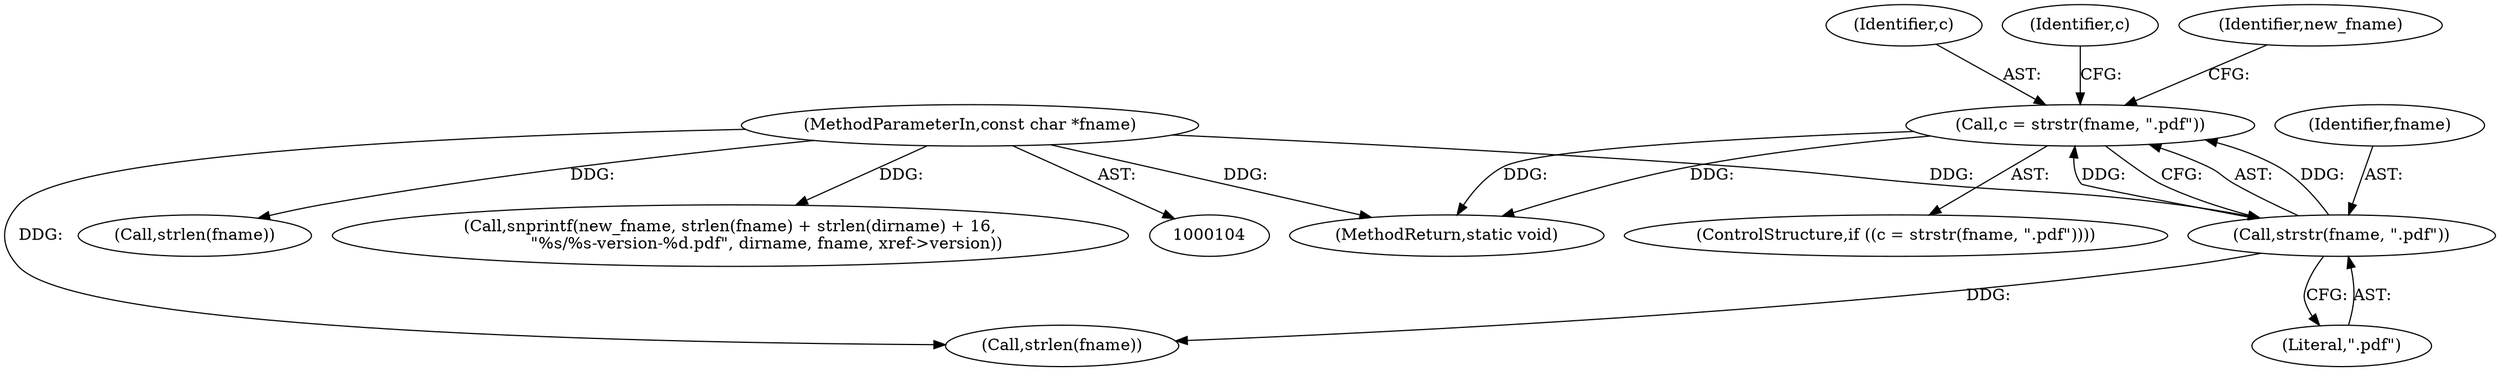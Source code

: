 digraph "0_pdfresurrect_0c4120fffa3dffe97b95c486a120eded82afe8a6_0@API" {
"1000120" [label="(Call,c = strstr(fname, \".pdf\"))"];
"1000122" [label="(Call,strstr(fname, \".pdf\"))"];
"1000106" [label="(MethodParameterIn,const char *fname)"];
"1000133" [label="(Call,strlen(fname))"];
"1000142" [label="(Call,strlen(fname))"];
"1000203" [label="(MethodReturn,static void)"];
"1000122" [label="(Call,strstr(fname, \".pdf\"))"];
"1000124" [label="(Literal,\".pdf\")"];
"1000123" [label="(Identifier,fname)"];
"1000139" [label="(Call,snprintf(new_fname, strlen(fname) + strlen(dirname) + 16,\n              \"%s/%s-version-%d.pdf\", dirname, fname, xref->version))"];
"1000121" [label="(Identifier,c)"];
"1000106" [label="(MethodParameterIn,const char *fname)"];
"1000127" [label="(Identifier,c)"];
"1000119" [label="(ControlStructure,if ((c = strstr(fname, \".pdf\"))))"];
"1000130" [label="(Identifier,new_fname)"];
"1000120" [label="(Call,c = strstr(fname, \".pdf\"))"];
"1000120" -> "1000119"  [label="AST: "];
"1000120" -> "1000122"  [label="CFG: "];
"1000121" -> "1000120"  [label="AST: "];
"1000122" -> "1000120"  [label="AST: "];
"1000127" -> "1000120"  [label="CFG: "];
"1000130" -> "1000120"  [label="CFG: "];
"1000120" -> "1000203"  [label="DDG: "];
"1000120" -> "1000203"  [label="DDG: "];
"1000122" -> "1000120"  [label="DDG: "];
"1000122" -> "1000120"  [label="DDG: "];
"1000122" -> "1000124"  [label="CFG: "];
"1000123" -> "1000122"  [label="AST: "];
"1000124" -> "1000122"  [label="AST: "];
"1000106" -> "1000122"  [label="DDG: "];
"1000122" -> "1000133"  [label="DDG: "];
"1000106" -> "1000104"  [label="AST: "];
"1000106" -> "1000203"  [label="DDG: "];
"1000106" -> "1000133"  [label="DDG: "];
"1000106" -> "1000142"  [label="DDG: "];
"1000106" -> "1000139"  [label="DDG: "];
}
